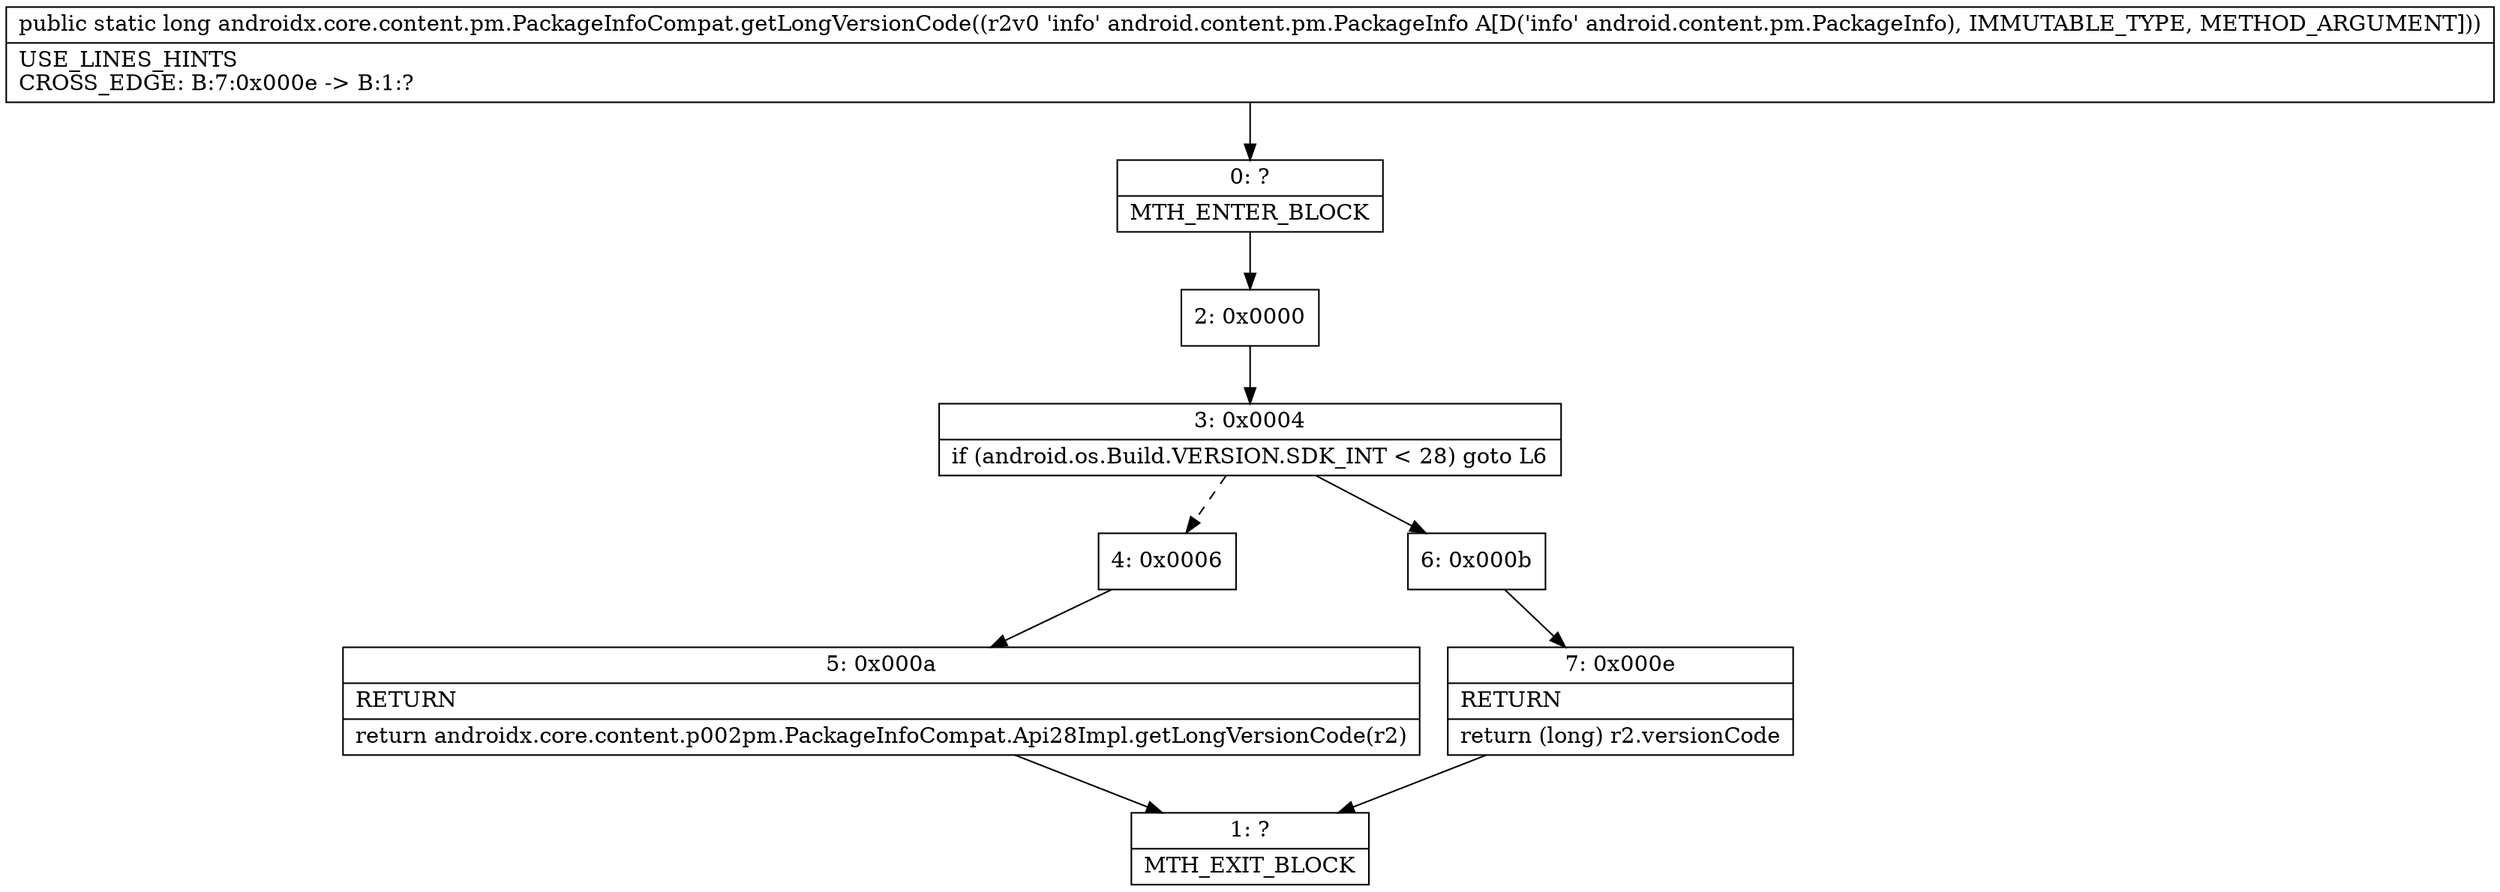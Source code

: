 digraph "CFG forandroidx.core.content.pm.PackageInfoCompat.getLongVersionCode(Landroid\/content\/pm\/PackageInfo;)J" {
Node_0 [shape=record,label="{0\:\ ?|MTH_ENTER_BLOCK\l}"];
Node_2 [shape=record,label="{2\:\ 0x0000}"];
Node_3 [shape=record,label="{3\:\ 0x0004|if (android.os.Build.VERSION.SDK_INT \< 28) goto L6\l}"];
Node_4 [shape=record,label="{4\:\ 0x0006}"];
Node_5 [shape=record,label="{5\:\ 0x000a|RETURN\l|return androidx.core.content.p002pm.PackageInfoCompat.Api28Impl.getLongVersionCode(r2)\l}"];
Node_1 [shape=record,label="{1\:\ ?|MTH_EXIT_BLOCK\l}"];
Node_6 [shape=record,label="{6\:\ 0x000b}"];
Node_7 [shape=record,label="{7\:\ 0x000e|RETURN\l|return (long) r2.versionCode\l}"];
MethodNode[shape=record,label="{public static long androidx.core.content.pm.PackageInfoCompat.getLongVersionCode((r2v0 'info' android.content.pm.PackageInfo A[D('info' android.content.pm.PackageInfo), IMMUTABLE_TYPE, METHOD_ARGUMENT]))  | USE_LINES_HINTS\lCROSS_EDGE: B:7:0x000e \-\> B:1:?\l}"];
MethodNode -> Node_0;Node_0 -> Node_2;
Node_2 -> Node_3;
Node_3 -> Node_4[style=dashed];
Node_3 -> Node_6;
Node_4 -> Node_5;
Node_5 -> Node_1;
Node_6 -> Node_7;
Node_7 -> Node_1;
}

